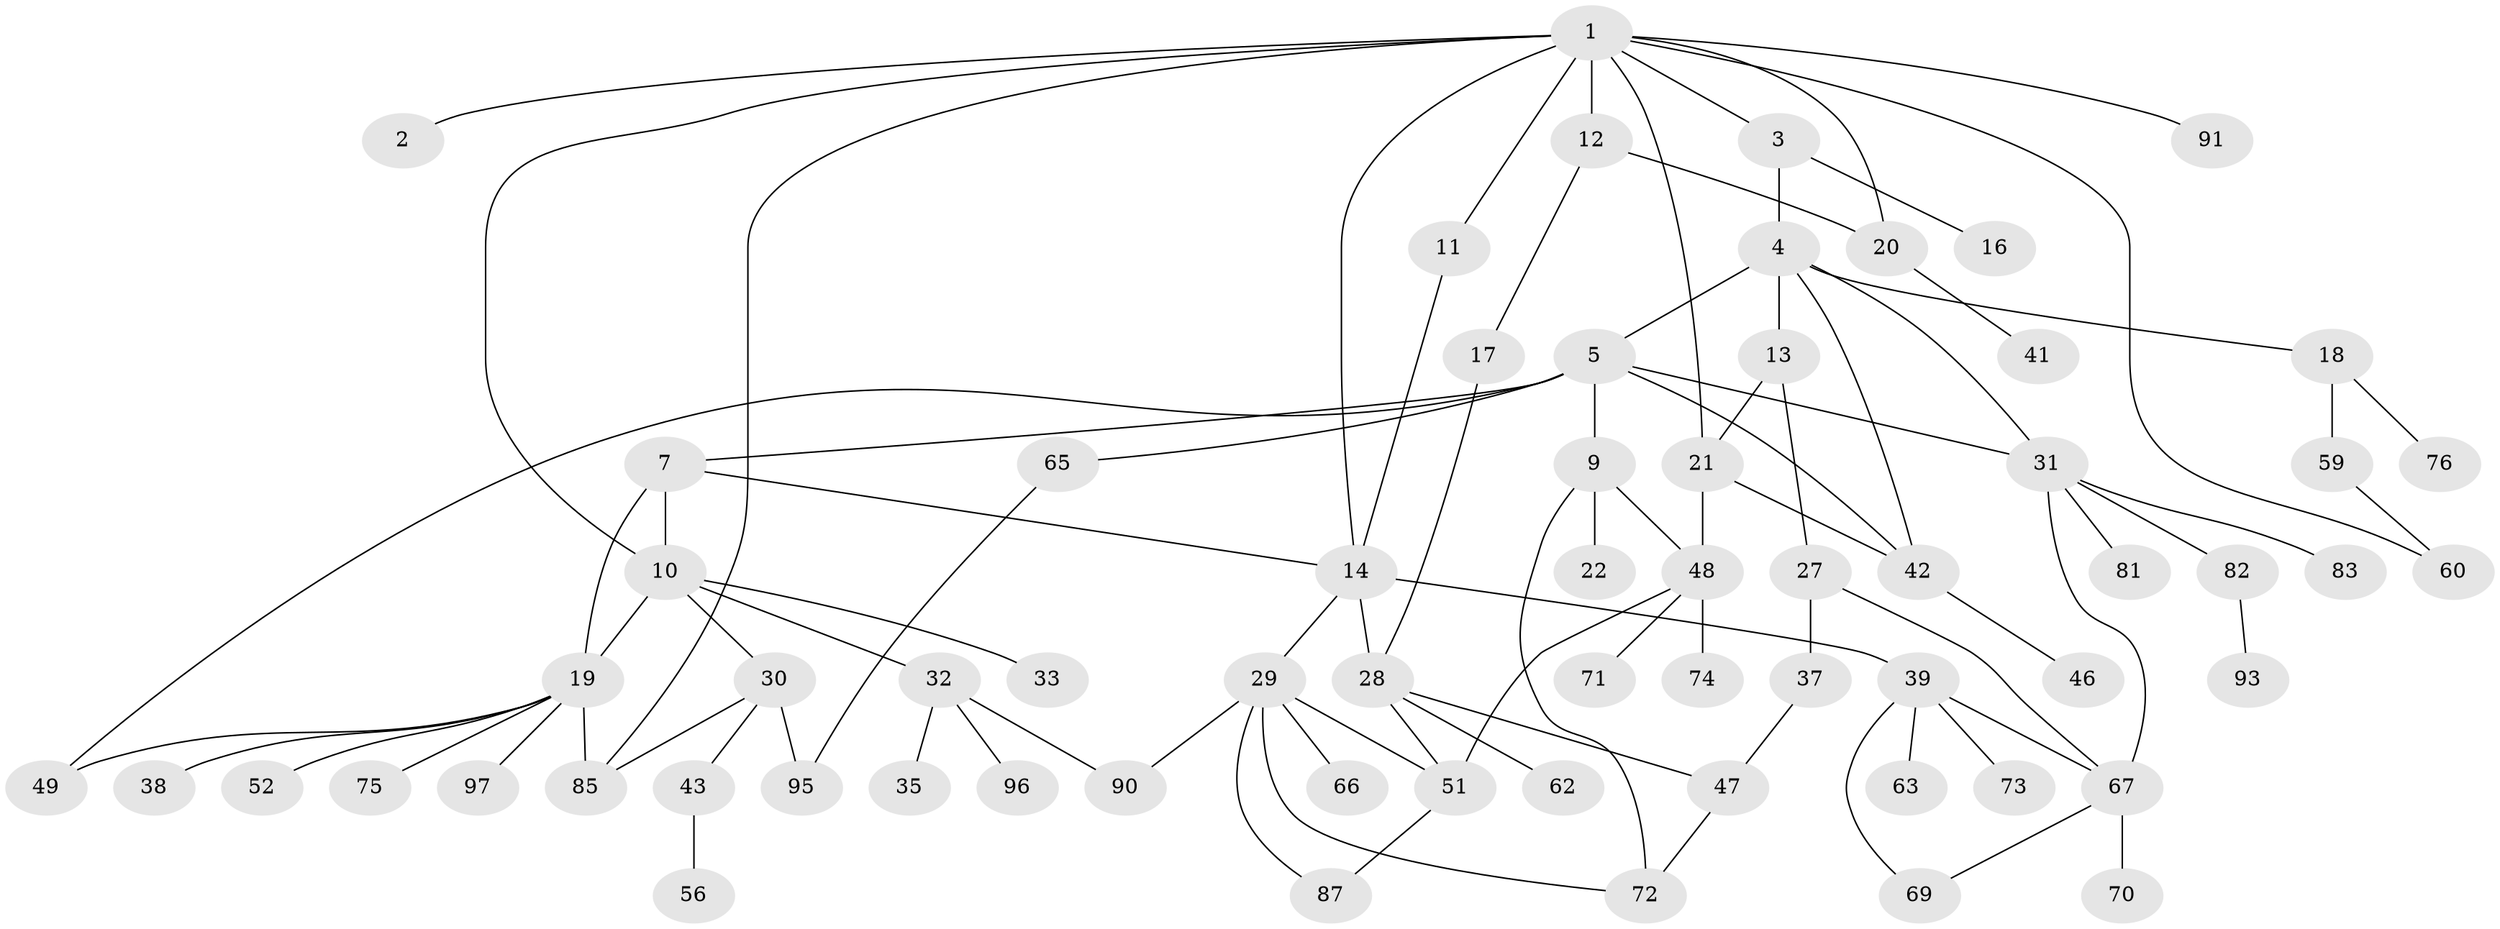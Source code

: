 // original degree distribution, {6: 0.03, 2: 0.27, 3: 0.17, 7: 0.02, 5: 0.05, 4: 0.14, 1: 0.32}
// Generated by graph-tools (version 1.1) at 2025/11/02/21/25 10:11:06]
// undirected, 66 vertices, 91 edges
graph export_dot {
graph [start="1"]
  node [color=gray90,style=filled];
  1 [super="+8"];
  2 [super="+26"];
  3;
  4 [super="+34"];
  5 [super="+6"];
  7 [super="+92"];
  9 [super="+57"];
  10 [super="+23"];
  11 [super="+45"];
  12;
  13;
  14 [super="+15"];
  16;
  17 [super="+54"];
  18;
  19 [super="+25"];
  20 [super="+24"];
  21 [super="+55"];
  22;
  27;
  28 [super="+44"];
  29 [super="+50"];
  30 [super="+36"];
  31 [super="+64"];
  32 [super="+88"];
  33;
  35 [super="+40"];
  37 [super="+53"];
  38 [super="+84"];
  39 [super="+58"];
  41 [super="+78"];
  42 [super="+79"];
  43;
  46;
  47 [super="+98"];
  48 [super="+99"];
  49;
  51;
  52;
  56;
  59 [super="+80"];
  60 [super="+61"];
  62 [super="+68"];
  63 [super="+94"];
  65;
  66;
  67 [super="+100"];
  69;
  70;
  71;
  72;
  73;
  74 [super="+86"];
  75 [super="+77"];
  76;
  81;
  82;
  83;
  85 [super="+89"];
  87;
  90;
  91;
  93;
  95;
  96;
  97;
  1 -- 2;
  1 -- 3;
  1 -- 20;
  1 -- 91;
  1 -- 21;
  1 -- 10;
  1 -- 11;
  1 -- 12;
  1 -- 60;
  1 -- 85;
  1 -- 14;
  3 -- 4;
  3 -- 16;
  4 -- 5;
  4 -- 13;
  4 -- 18;
  4 -- 31;
  4 -- 42;
  5 -- 7;
  5 -- 9;
  5 -- 42;
  5 -- 65;
  5 -- 49;
  5 -- 31;
  7 -- 14;
  7 -- 10;
  7 -- 19;
  9 -- 22;
  9 -- 72;
  9 -- 48;
  10 -- 19;
  10 -- 32;
  10 -- 33;
  10 -- 30;
  11 -- 14;
  12 -- 17;
  12 -- 20;
  13 -- 21;
  13 -- 27;
  14 -- 28;
  14 -- 29;
  14 -- 39;
  17 -- 28;
  18 -- 59;
  18 -- 76;
  19 -- 52;
  19 -- 75;
  19 -- 97;
  19 -- 49;
  19 -- 38;
  19 -- 85;
  20 -- 41;
  21 -- 48;
  21 -- 42;
  27 -- 37;
  27 -- 67;
  28 -- 47;
  28 -- 51;
  28 -- 62;
  29 -- 66;
  29 -- 87;
  29 -- 72;
  29 -- 90;
  29 -- 51;
  30 -- 43;
  30 -- 85;
  30 -- 95;
  31 -- 81;
  31 -- 83;
  31 -- 82;
  31 -- 67;
  32 -- 35;
  32 -- 90;
  32 -- 96;
  37 -- 47;
  39 -- 73;
  39 -- 63;
  39 -- 67;
  39 -- 69;
  42 -- 46;
  43 -- 56;
  47 -- 72;
  48 -- 71;
  48 -- 74;
  48 -- 51;
  51 -- 87;
  59 -- 60;
  65 -- 95;
  67 -- 70;
  67 -- 69;
  82 -- 93;
}
